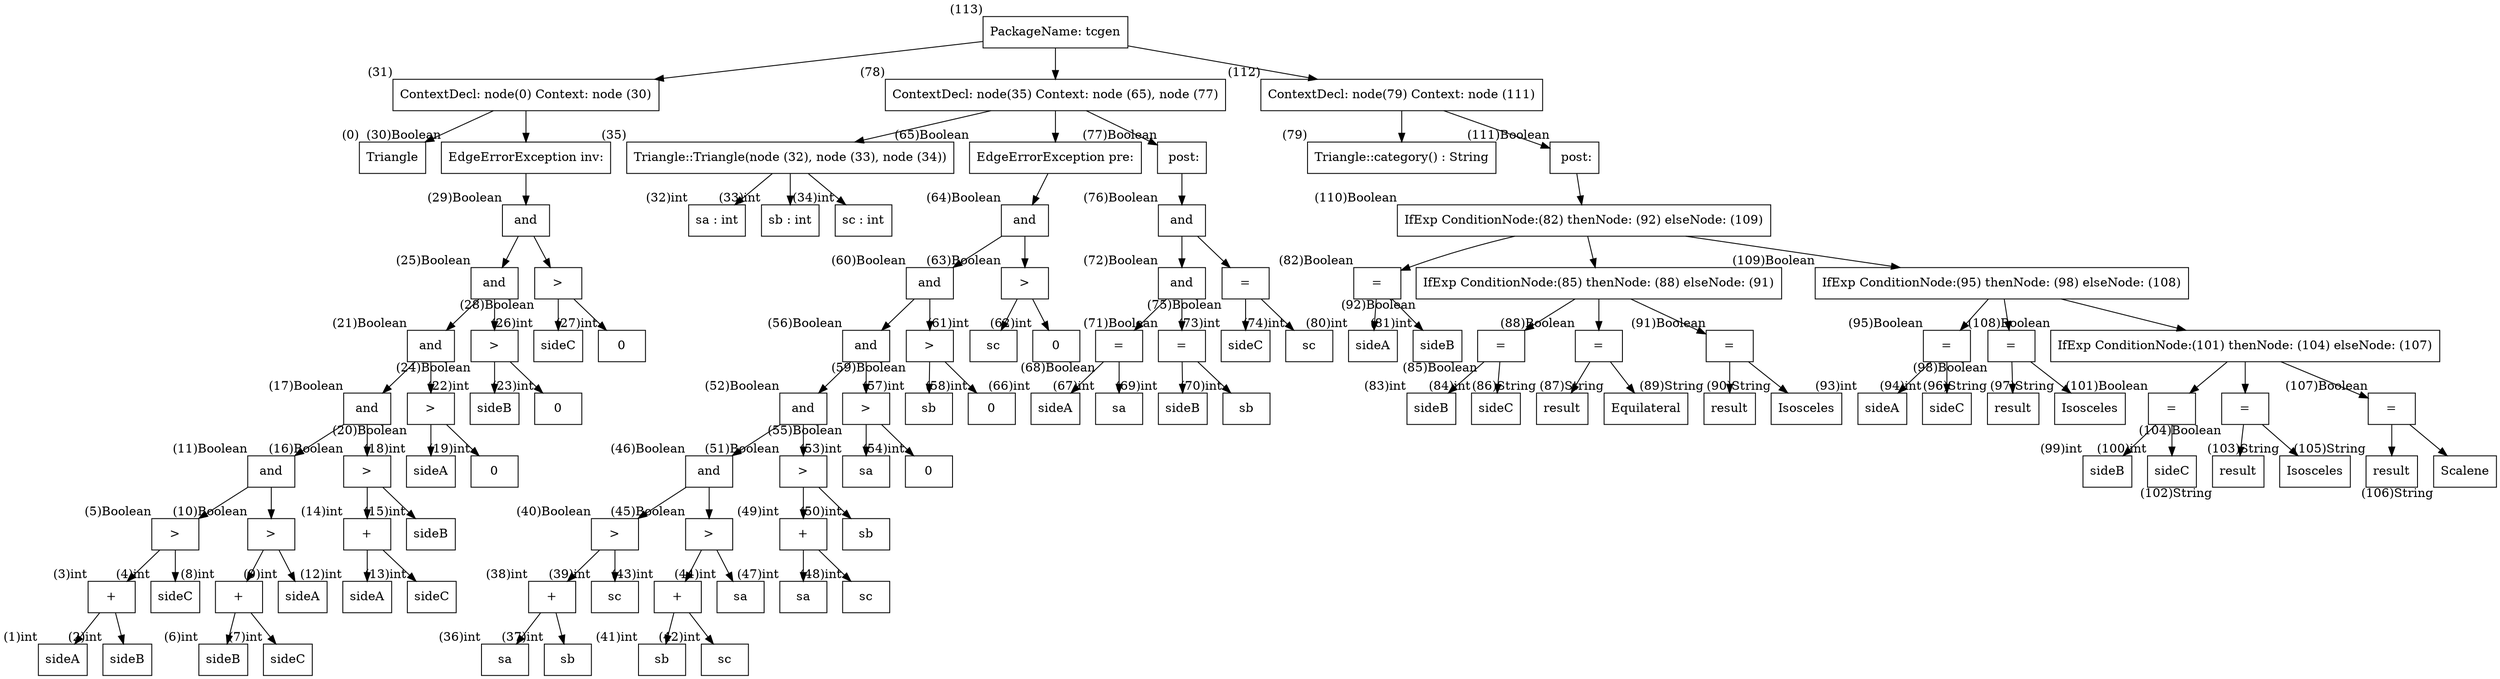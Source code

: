 digraph AST {
  node [shape=box];
  n113 [label="PackageName: tcgen", xlabel="(113)"];
  n113 -> n31;
  n113 -> n78;
  n113 -> n112;
  n31 [label="ContextDecl: node(0) Context: node (30)", xlabel="(31)"];
  n31 -> n0;
  n31 -> n30;
  n78 [label="ContextDecl: node(35) Context: node (65), node (77)", xlabel="(78)"];
  n78 -> n35;
  n78 -> n65;
  n78 -> n77;
  n112 [label="ContextDecl: node(79) Context: node (111)", xlabel="(112)"];
  n112 -> n79;
  n112 -> n111;
  n0 [label="Triangle", xlabel="(0)"];
  n30 [label="EdgeErrorException inv:", xlabel="(30)Boolean"];
  n30 -> n29;
  n35 [label="Triangle::Triangle(node (32), node (33), node (34))", xlabel="(35)"];
  n35 -> n32;
  n35 -> n33;
  n35 -> n34;
  n65 [label="EdgeErrorException pre:", xlabel="(65)Boolean"];
  n65 -> n64;
  n77 [label=" post:", xlabel="(77)Boolean"];
  n77 -> n76;
  n79 [label="Triangle::category() : String", xlabel="(79)"];
  n111 [label=" post:", xlabel="(111)Boolean"];
  n111 -> n110;
  n29 [label="and", xlabel="(29)Boolean"];
  n29 -> n25;
  n29 -> n28;
  n32 [label="sa : int", xlabel="(32)int"];
  n33 [label="sb : int", xlabel="(33)int"];
  n34 [label="sc : int", xlabel="(34)int"];
  n64 [label="and", xlabel="(64)Boolean"];
  n64 -> n60;
  n64 -> n63;
  n76 [label="and", xlabel="(76)Boolean"];
  n76 -> n72;
  n76 -> n75;
  n110 [label="IfExp ConditionNode:(82) thenNode: (92) elseNode: (109)", xlabel="(110)Boolean"];
  n110 -> n82;
  n110 -> n92;
  n110 -> n109;
  n25 [label="and", xlabel="(25)Boolean"];
  n25 -> n21;
  n25 -> n24;
  n28 [label=">", xlabel="(28)Boolean"];
  n28 -> n26;
  n28 -> n27;
  n60 [label="and", xlabel="(60)Boolean"];
  n60 -> n56;
  n60 -> n59;
  n63 [label=">", xlabel="(63)Boolean"];
  n63 -> n61;
  n63 -> n62;
  n72 [label="and", xlabel="(72)Boolean"];
  n72 -> n68;
  n72 -> n71;
  n75 [label="=", xlabel="(75)Boolean"];
  n75 -> n73;
  n75 -> n74;
  n82 [label="=", xlabel="(82)Boolean"];
  n82 -> n80;
  n82 -> n81;
  n92 [label="IfExp ConditionNode:(85) thenNode: (88) elseNode: (91)", xlabel="(92)Boolean"];
  n92 -> n85;
  n92 -> n88;
  n92 -> n91;
  n109 [label="IfExp ConditionNode:(95) thenNode: (98) elseNode: (108)", xlabel="(109)Boolean"];
  n109 -> n95;
  n109 -> n98;
  n109 -> n108;
  n21 [label="and", xlabel="(21)Boolean"];
  n21 -> n17;
  n21 -> n20;
  n24 [label=">", xlabel="(24)Boolean"];
  n24 -> n22;
  n24 -> n23;
  n26 [label="sideC", xlabel="(26)int"];
  n27 [label="0", xlabel="(27)int"];
  n56 [label="and", xlabel="(56)Boolean"];
  n56 -> n52;
  n56 -> n55;
  n59 [label=">", xlabel="(59)Boolean"];
  n59 -> n57;
  n59 -> n58;
  n61 [label="sc", xlabel="(61)int"];
  n62 [label="0", xlabel="(62)int"];
  n68 [label="=", xlabel="(68)Boolean"];
  n68 -> n66;
  n68 -> n67;
  n71 [label="=", xlabel="(71)Boolean"];
  n71 -> n69;
  n71 -> n70;
  n73 [label="sideC", xlabel="(73)int"];
  n74 [label="sc", xlabel="(74)int"];
  n80 [label="sideA", xlabel="(80)int"];
  n81 [label="sideB", xlabel="(81)int"];
  n85 [label="=", xlabel="(85)Boolean"];
  n85 -> n83;
  n85 -> n84;
  n88 [label="=", xlabel="(88)Boolean"];
  n88 -> n86;
  n88 -> n87;
  n91 [label="=", xlabel="(91)Boolean"];
  n91 -> n89;
  n91 -> n90;
  n95 [label="=", xlabel="(95)Boolean"];
  n95 -> n93;
  n95 -> n94;
  n98 [label="=", xlabel="(98)Boolean"];
  n98 -> n96;
  n98 -> n97;
  n108 [label="IfExp ConditionNode:(101) thenNode: (104) elseNode: (107)", xlabel="(108)Boolean"];
  n108 -> n101;
  n108 -> n104;
  n108 -> n107;
  n17 [label="and", xlabel="(17)Boolean"];
  n17 -> n11;
  n17 -> n16;
  n20 [label=">", xlabel="(20)Boolean"];
  n20 -> n18;
  n20 -> n19;
  n22 [label="sideB", xlabel="(22)int"];
  n23 [label="0", xlabel="(23)int"];
  n52 [label="and", xlabel="(52)Boolean"];
  n52 -> n46;
  n52 -> n51;
  n55 [label=">", xlabel="(55)Boolean"];
  n55 -> n53;
  n55 -> n54;
  n57 [label="sb", xlabel="(57)int"];
  n58 [label="0", xlabel="(58)int"];
  n66 [label="sideA", xlabel="(66)int"];
  n67 [label="sa", xlabel="(67)int"];
  n69 [label="sideB", xlabel="(69)int"];
  n70 [label="sb", xlabel="(70)int"];
  n83 [label="sideB", xlabel="(83)int"];
  n84 [label="sideC", xlabel="(84)int"];
  n86 [label="result", xlabel="(86)String"];
  n87 [label="Equilateral", xlabel="(87)String"];
  n89 [label="result", xlabel="(89)String"];
  n90 [label="Isosceles", xlabel="(90)String"];
  n93 [label="sideA", xlabel="(93)int"];
  n94 [label="sideC", xlabel="(94)int"];
  n96 [label="result", xlabel="(96)String"];
  n97 [label="Isosceles", xlabel="(97)String"];
  n101 [label="=", xlabel="(101)Boolean"];
  n101 -> n99;
  n101 -> n100;
  n104 [label="=", xlabel="(104)Boolean"];
  n104 -> n102;
  n104 -> n103;
  n107 [label="=", xlabel="(107)Boolean"];
  n107 -> n105;
  n107 -> n106;
  n11 [label="and", xlabel="(11)Boolean"];
  n11 -> n5;
  n11 -> n10;
  n16 [label=">", xlabel="(16)Boolean"];
  n16 -> n14;
  n16 -> n15;
  n18 [label="sideA", xlabel="(18)int"];
  n19 [label="0", xlabel="(19)int"];
  n46 [label="and", xlabel="(46)Boolean"];
  n46 -> n40;
  n46 -> n45;
  n51 [label=">", xlabel="(51)Boolean"];
  n51 -> n49;
  n51 -> n50;
  n53 [label="sa", xlabel="(53)int"];
  n54 [label="0", xlabel="(54)int"];
  n99 [label="sideB", xlabel="(99)int"];
  n100 [label="sideC", xlabel="(100)int"];
  n102 [label="result", xlabel="(102)String"];
  n103 [label="Isosceles", xlabel="(103)String"];
  n105 [label="result", xlabel="(105)String"];
  n106 [label="Scalene", xlabel="(106)String"];
  n5 [label=">", xlabel="(5)Boolean"];
  n5 -> n3;
  n5 -> n4;
  n10 [label=">", xlabel="(10)Boolean"];
  n10 -> n8;
  n10 -> n9;
  n14 [label="+", xlabel="(14)int"];
  n14 -> n12;
  n14 -> n13;
  n15 [label="sideB", xlabel="(15)int"];
  n40 [label=">", xlabel="(40)Boolean"];
  n40 -> n38;
  n40 -> n39;
  n45 [label=">", xlabel="(45)Boolean"];
  n45 -> n43;
  n45 -> n44;
  n49 [label="+", xlabel="(49)int"];
  n49 -> n47;
  n49 -> n48;
  n50 [label="sb", xlabel="(50)int"];
  n3 [label="+", xlabel="(3)int"];
  n3 -> n1;
  n3 -> n2;
  n4 [label="sideC", xlabel="(4)int"];
  n8 [label="+", xlabel="(8)int"];
  n8 -> n6;
  n8 -> n7;
  n9 [label="sideA", xlabel="(9)int"];
  n12 [label="sideA", xlabel="(12)int"];
  n13 [label="sideC", xlabel="(13)int"];
  n38 [label="+", xlabel="(38)int"];
  n38 -> n36;
  n38 -> n37;
  n39 [label="sc", xlabel="(39)int"];
  n43 [label="+", xlabel="(43)int"];
  n43 -> n41;
  n43 -> n42;
  n44 [label="sa", xlabel="(44)int"];
  n47 [label="sa", xlabel="(47)int"];
  n48 [label="sc", xlabel="(48)int"];
  n1 [label="sideA", xlabel="(1)int"];
  n2 [label="sideB", xlabel="(2)int"];
  n6 [label="sideB", xlabel="(6)int"];
  n7 [label="sideC", xlabel="(7)int"];
  n36 [label="sa", xlabel="(36)int"];
  n37 [label="sb", xlabel="(37)int"];
  n41 [label="sb", xlabel="(41)int"];
  n42 [label="sc", xlabel="(42)int"];
}
